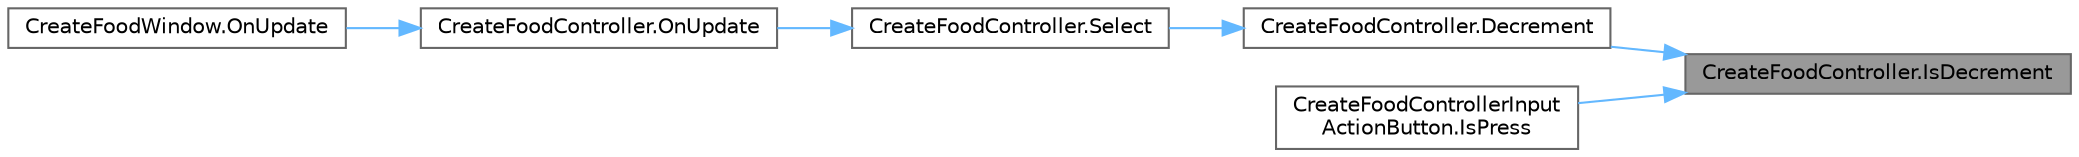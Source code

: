 digraph "CreateFoodController.IsDecrement"
{
 // LATEX_PDF_SIZE
  bgcolor="transparent";
  edge [fontname=Helvetica,fontsize=10,labelfontname=Helvetica,labelfontsize=10];
  node [fontname=Helvetica,fontsize=10,shape=box,height=0.2,width=0.4];
  rankdir="RL";
  Node1 [id="Node000001",label="CreateFoodController.IsDecrement",height=0.2,width=0.4,color="gray40", fillcolor="grey60", style="filled", fontcolor="black",tooltip="減らせるか"];
  Node1 -> Node2 [id="edge1_Node000001_Node000002",dir="back",color="steelblue1",style="solid",tooltip=" "];
  Node2 [id="Node000002",label="CreateFoodController.Decrement",height=0.2,width=0.4,color="grey40", fillcolor="white", style="filled",URL="$class_create_food_controller.html#a30c8376f6da3f6d720a7c836185c9ab3",tooltip=" "];
  Node2 -> Node3 [id="edge2_Node000002_Node000003",dir="back",color="steelblue1",style="solid",tooltip=" "];
  Node3 [id="Node000003",label="CreateFoodController.Select",height=0.2,width=0.4,color="grey40", fillcolor="white", style="filled",URL="$class_create_food_controller.html#a4057a9ed1efbbf3b6138d06bd3bee120",tooltip=" "];
  Node3 -> Node4 [id="edge3_Node000003_Node000004",dir="back",color="steelblue1",style="solid",tooltip=" "];
  Node4 [id="Node000004",label="CreateFoodController.OnUpdate",height=0.2,width=0.4,color="grey40", fillcolor="white", style="filled",URL="$class_create_food_controller.html#ad4d60dc7157247326f383c8ceb25f76e",tooltip="実行処理"];
  Node4 -> Node5 [id="edge4_Node000004_Node000005",dir="back",color="steelblue1",style="solid",tooltip=" "];
  Node5 [id="Node000005",label="CreateFoodWindow.OnUpdate",height=0.2,width=0.4,color="grey40", fillcolor="white", style="filled",URL="$class_create_food_window.html#add6e26869c70228c376ff3531aee63dc",tooltip=" "];
  Node1 -> Node6 [id="edge5_Node000001_Node000006",dir="back",color="steelblue1",style="solid",tooltip=" "];
  Node6 [id="Node000006",label="CreateFoodControllerInput\lActionButton.IsPress",height=0.2,width=0.4,color="grey40", fillcolor="white", style="filled",URL="$class_create_food_controller_input_action_button.html#a96f92b824d6b034425ccd34f6a1b277d",tooltip=" "];
}
